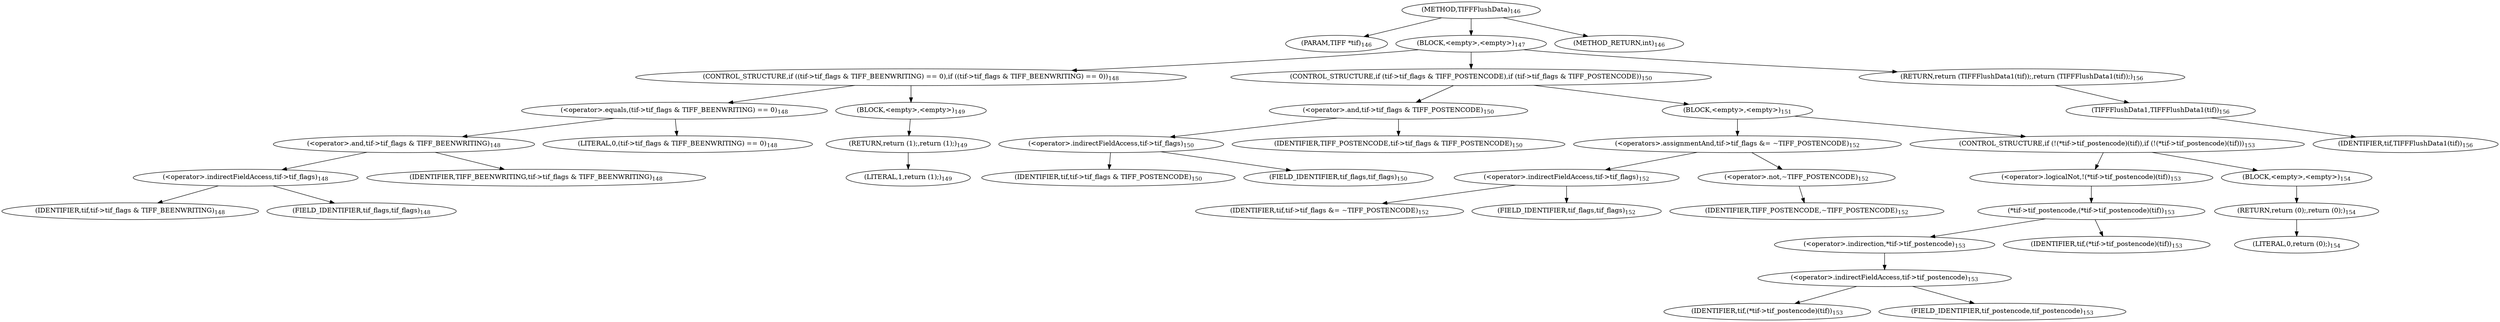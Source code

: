 digraph "TIFFFlushData" {  
"6175" [label = <(METHOD,TIFFFlushData)<SUB>146</SUB>> ]
"6176" [label = <(PARAM,TIFF *tif)<SUB>146</SUB>> ]
"6177" [label = <(BLOCK,&lt;empty&gt;,&lt;empty&gt;)<SUB>147</SUB>> ]
"6178" [label = <(CONTROL_STRUCTURE,if ((tif-&gt;tif_flags &amp; TIFF_BEENWRITING) == 0),if ((tif-&gt;tif_flags &amp; TIFF_BEENWRITING) == 0))<SUB>148</SUB>> ]
"6179" [label = <(&lt;operator&gt;.equals,(tif-&gt;tif_flags &amp; TIFF_BEENWRITING) == 0)<SUB>148</SUB>> ]
"6180" [label = <(&lt;operator&gt;.and,tif-&gt;tif_flags &amp; TIFF_BEENWRITING)<SUB>148</SUB>> ]
"6181" [label = <(&lt;operator&gt;.indirectFieldAccess,tif-&gt;tif_flags)<SUB>148</SUB>> ]
"6182" [label = <(IDENTIFIER,tif,tif-&gt;tif_flags &amp; TIFF_BEENWRITING)<SUB>148</SUB>> ]
"6183" [label = <(FIELD_IDENTIFIER,tif_flags,tif_flags)<SUB>148</SUB>> ]
"6184" [label = <(IDENTIFIER,TIFF_BEENWRITING,tif-&gt;tif_flags &amp; TIFF_BEENWRITING)<SUB>148</SUB>> ]
"6185" [label = <(LITERAL,0,(tif-&gt;tif_flags &amp; TIFF_BEENWRITING) == 0)<SUB>148</SUB>> ]
"6186" [label = <(BLOCK,&lt;empty&gt;,&lt;empty&gt;)<SUB>149</SUB>> ]
"6187" [label = <(RETURN,return (1);,return (1);)<SUB>149</SUB>> ]
"6188" [label = <(LITERAL,1,return (1);)<SUB>149</SUB>> ]
"6189" [label = <(CONTROL_STRUCTURE,if (tif-&gt;tif_flags &amp; TIFF_POSTENCODE),if (tif-&gt;tif_flags &amp; TIFF_POSTENCODE))<SUB>150</SUB>> ]
"6190" [label = <(&lt;operator&gt;.and,tif-&gt;tif_flags &amp; TIFF_POSTENCODE)<SUB>150</SUB>> ]
"6191" [label = <(&lt;operator&gt;.indirectFieldAccess,tif-&gt;tif_flags)<SUB>150</SUB>> ]
"6192" [label = <(IDENTIFIER,tif,tif-&gt;tif_flags &amp; TIFF_POSTENCODE)<SUB>150</SUB>> ]
"6193" [label = <(FIELD_IDENTIFIER,tif_flags,tif_flags)<SUB>150</SUB>> ]
"6194" [label = <(IDENTIFIER,TIFF_POSTENCODE,tif-&gt;tif_flags &amp; TIFF_POSTENCODE)<SUB>150</SUB>> ]
"6195" [label = <(BLOCK,&lt;empty&gt;,&lt;empty&gt;)<SUB>151</SUB>> ]
"6196" [label = <(&lt;operators&gt;.assignmentAnd,tif-&gt;tif_flags &amp;= ~TIFF_POSTENCODE)<SUB>152</SUB>> ]
"6197" [label = <(&lt;operator&gt;.indirectFieldAccess,tif-&gt;tif_flags)<SUB>152</SUB>> ]
"6198" [label = <(IDENTIFIER,tif,tif-&gt;tif_flags &amp;= ~TIFF_POSTENCODE)<SUB>152</SUB>> ]
"6199" [label = <(FIELD_IDENTIFIER,tif_flags,tif_flags)<SUB>152</SUB>> ]
"6200" [label = <(&lt;operator&gt;.not,~TIFF_POSTENCODE)<SUB>152</SUB>> ]
"6201" [label = <(IDENTIFIER,TIFF_POSTENCODE,~TIFF_POSTENCODE)<SUB>152</SUB>> ]
"6202" [label = <(CONTROL_STRUCTURE,if (!(*tif-&gt;tif_postencode)(tif)),if (!(*tif-&gt;tif_postencode)(tif)))<SUB>153</SUB>> ]
"6203" [label = <(&lt;operator&gt;.logicalNot,!(*tif-&gt;tif_postencode)(tif))<SUB>153</SUB>> ]
"6204" [label = <(*tif-&gt;tif_postencode,(*tif-&gt;tif_postencode)(tif))<SUB>153</SUB>> ]
"6205" [label = <(&lt;operator&gt;.indirection,*tif-&gt;tif_postencode)<SUB>153</SUB>> ]
"6206" [label = <(&lt;operator&gt;.indirectFieldAccess,tif-&gt;tif_postencode)<SUB>153</SUB>> ]
"6207" [label = <(IDENTIFIER,tif,(*tif-&gt;tif_postencode)(tif))<SUB>153</SUB>> ]
"6208" [label = <(FIELD_IDENTIFIER,tif_postencode,tif_postencode)<SUB>153</SUB>> ]
"6209" [label = <(IDENTIFIER,tif,(*tif-&gt;tif_postencode)(tif))<SUB>153</SUB>> ]
"6210" [label = <(BLOCK,&lt;empty&gt;,&lt;empty&gt;)<SUB>154</SUB>> ]
"6211" [label = <(RETURN,return (0);,return (0);)<SUB>154</SUB>> ]
"6212" [label = <(LITERAL,0,return (0);)<SUB>154</SUB>> ]
"6213" [label = <(RETURN,return (TIFFFlushData1(tif));,return (TIFFFlushData1(tif));)<SUB>156</SUB>> ]
"6214" [label = <(TIFFFlushData1,TIFFFlushData1(tif))<SUB>156</SUB>> ]
"6215" [label = <(IDENTIFIER,tif,TIFFFlushData1(tif))<SUB>156</SUB>> ]
"6216" [label = <(METHOD_RETURN,int)<SUB>146</SUB>> ]
  "6175" -> "6176" 
  "6175" -> "6177" 
  "6175" -> "6216" 
  "6177" -> "6178" 
  "6177" -> "6189" 
  "6177" -> "6213" 
  "6178" -> "6179" 
  "6178" -> "6186" 
  "6179" -> "6180" 
  "6179" -> "6185" 
  "6180" -> "6181" 
  "6180" -> "6184" 
  "6181" -> "6182" 
  "6181" -> "6183" 
  "6186" -> "6187" 
  "6187" -> "6188" 
  "6189" -> "6190" 
  "6189" -> "6195" 
  "6190" -> "6191" 
  "6190" -> "6194" 
  "6191" -> "6192" 
  "6191" -> "6193" 
  "6195" -> "6196" 
  "6195" -> "6202" 
  "6196" -> "6197" 
  "6196" -> "6200" 
  "6197" -> "6198" 
  "6197" -> "6199" 
  "6200" -> "6201" 
  "6202" -> "6203" 
  "6202" -> "6210" 
  "6203" -> "6204" 
  "6204" -> "6205" 
  "6204" -> "6209" 
  "6205" -> "6206" 
  "6206" -> "6207" 
  "6206" -> "6208" 
  "6210" -> "6211" 
  "6211" -> "6212" 
  "6213" -> "6214" 
  "6214" -> "6215" 
}
